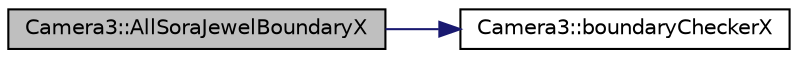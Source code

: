 digraph "Camera3::AllSoraJewelBoundaryX"
{
  bgcolor="transparent";
  edge [fontname="Helvetica",fontsize="10",labelfontname="Helvetica",labelfontsize="10"];
  node [fontname="Helvetica",fontsize="10",shape=record];
  rankdir="LR";
  Node1 [label="Camera3::AllSoraJewelBoundaryX",height=0.2,width=0.4,color="black", fillcolor="grey75", style="filled", fontcolor="black"];
  Node1 -> Node2 [color="midnightblue",fontsize="10",style="solid",fontname="Helvetica"];
  Node2 [label="Camera3::boundaryCheckerX",height=0.2,width=0.4,color="black",URL="$classCamera3.html#a0a24a8f97532c60f7652662fe7ea9011",tooltip="Camera3 boundaryCheckerX function. "];
}
